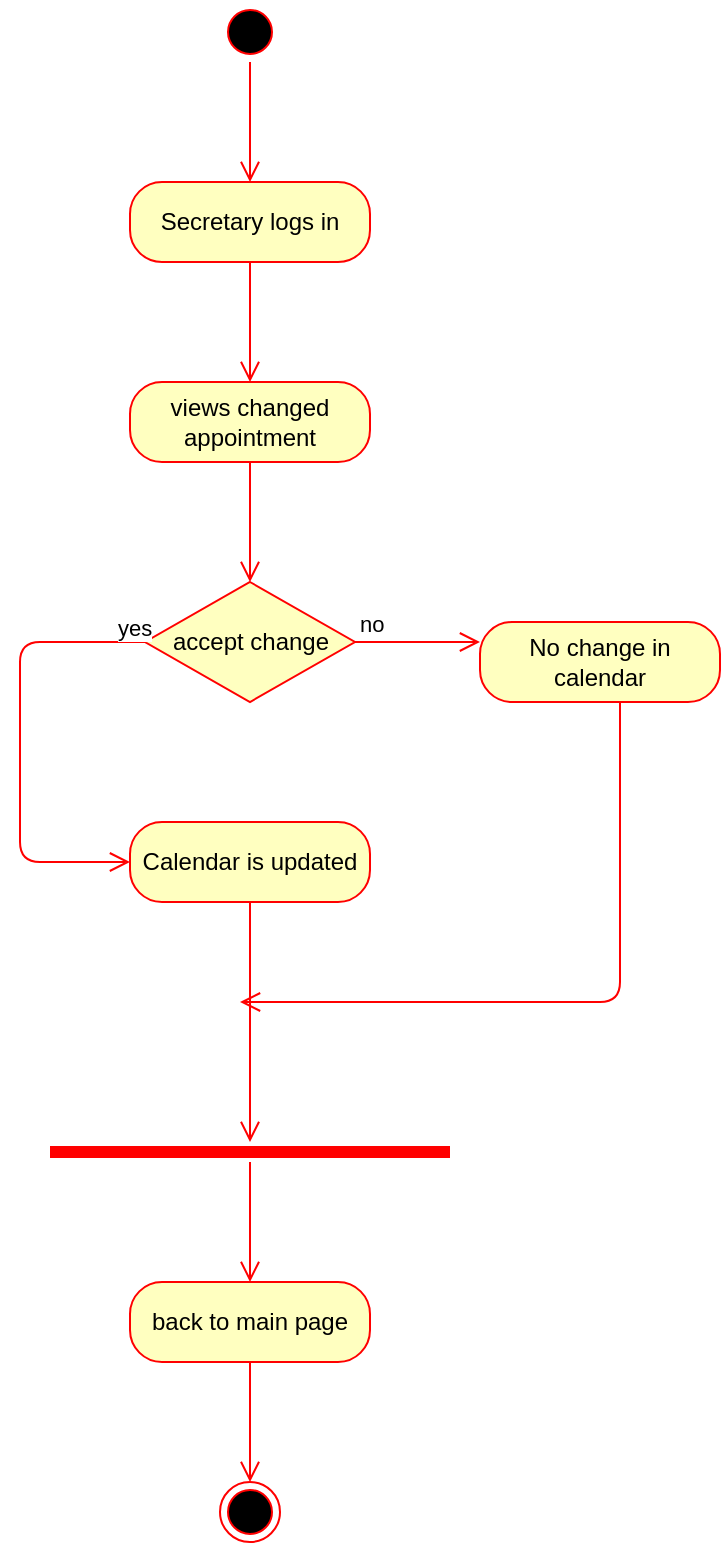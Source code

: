 <mxfile version="13.0.8" type="github"><diagram name="Page-1" id="58cdce13-f638-feb5-8d6f-7d28b1aa9fa0"><mxGraphModel dx="946" dy="597" grid="1" gridSize="10" guides="1" tooltips="1" connect="1" arrows="1" fold="1" page="1" pageScale="1" pageWidth="1100" pageHeight="850" background="#ffffff" math="0" shadow="0"><root><mxCell id="0"/><mxCell id="1" parent="0"/><mxCell id="k7cTzYz6xto3guha8eZO-1" value="" style="ellipse;html=1;shape=startState;fillColor=#000000;strokeColor=#ff0000;" parent="1" vertex="1"><mxGeometry x="430" y="30" width="30" height="30" as="geometry"/></mxCell><mxCell id="k7cTzYz6xto3guha8eZO-2" value="" style="edgeStyle=orthogonalEdgeStyle;html=1;verticalAlign=bottom;endArrow=open;endSize=8;strokeColor=#ff0000;" parent="1" source="k7cTzYz6xto3guha8eZO-1" edge="1"><mxGeometry relative="1" as="geometry"><mxPoint x="445" y="120" as="targetPoint"/></mxGeometry></mxCell><mxCell id="k7cTzYz6xto3guha8eZO-3" value="Secretary logs in" style="rounded=1;whiteSpace=wrap;html=1;arcSize=40;fontColor=#000000;fillColor=#ffffc0;strokeColor=#ff0000;" parent="1" vertex="1"><mxGeometry x="385" y="120" width="120" height="40" as="geometry"/></mxCell><mxCell id="k7cTzYz6xto3guha8eZO-4" value="" style="edgeStyle=orthogonalEdgeStyle;html=1;verticalAlign=bottom;endArrow=open;endSize=8;strokeColor=#ff0000;" parent="1" source="k7cTzYz6xto3guha8eZO-3" edge="1"><mxGeometry relative="1" as="geometry"><mxPoint x="445" y="220" as="targetPoint"/></mxGeometry></mxCell><mxCell id="k7cTzYz6xto3guha8eZO-5" value="views changed appointment" style="rounded=1;whiteSpace=wrap;html=1;arcSize=40;fontColor=#000000;fillColor=#ffffc0;strokeColor=#ff0000;" parent="1" vertex="1"><mxGeometry x="385" y="220" width="120" height="40" as="geometry"/></mxCell><mxCell id="k7cTzYz6xto3guha8eZO-6" value="" style="edgeStyle=orthogonalEdgeStyle;html=1;verticalAlign=bottom;endArrow=open;endSize=8;strokeColor=#ff0000;" parent="1" source="k7cTzYz6xto3guha8eZO-5" edge="1"><mxGeometry relative="1" as="geometry"><mxPoint x="445" y="320" as="targetPoint"/></mxGeometry></mxCell><mxCell id="k7cTzYz6xto3guha8eZO-9" value="accept change" style="rhombus;whiteSpace=wrap;html=1;fillColor=#ffffc0;strokeColor=#ff0000;" parent="1" vertex="1"><mxGeometry x="392.5" y="320" width="105" height="60" as="geometry"/></mxCell><mxCell id="k7cTzYz6xto3guha8eZO-10" value="no" style="edgeStyle=orthogonalEdgeStyle;html=1;align=left;verticalAlign=bottom;endArrow=open;endSize=8;strokeColor=#ff0000;entryX=0;entryY=0.25;entryDx=0;entryDy=0;" parent="1" source="k7cTzYz6xto3guha8eZO-9" target="k7cTzYz6xto3guha8eZO-14" edge="1"><mxGeometry x="-1" relative="1" as="geometry"><mxPoint x="580" y="340" as="targetPoint"/></mxGeometry></mxCell><mxCell id="k7cTzYz6xto3guha8eZO-11" value="yes" style="edgeStyle=orthogonalEdgeStyle;html=1;align=left;verticalAlign=top;endArrow=open;endSize=8;strokeColor=#ff0000;exitX=0;exitY=0.5;exitDx=0;exitDy=0;entryX=0;entryY=0.5;entryDx=0;entryDy=0;" parent="1" source="k7cTzYz6xto3guha8eZO-9" target="k7cTzYz6xto3guha8eZO-12" edge="1"><mxGeometry x="-0.856" y="-20" relative="1" as="geometry"><mxPoint x="380" y="460" as="targetPoint"/><mxPoint x="380" y="350" as="sourcePoint"/><Array as="points"><mxPoint x="330" y="350"/><mxPoint x="330" y="460"/></Array><mxPoint x="1" as="offset"/></mxGeometry></mxCell><mxCell id="k7cTzYz6xto3guha8eZO-12" value="Calendar is updated" style="rounded=1;whiteSpace=wrap;html=1;arcSize=40;fontColor=#000000;fillColor=#ffffc0;strokeColor=#ff0000;" parent="1" vertex="1"><mxGeometry x="385" y="440" width="120" height="40" as="geometry"/></mxCell><mxCell id="k7cTzYz6xto3guha8eZO-13" value="" style="edgeStyle=orthogonalEdgeStyle;html=1;verticalAlign=bottom;endArrow=open;endSize=8;strokeColor=#ff0000;entryX=0.5;entryY=0;entryDx=0;entryDy=0;" parent="1" source="k7cTzYz6xto3guha8eZO-12" edge="1"><mxGeometry relative="1" as="geometry"><mxPoint x="445" y="600" as="targetPoint"/></mxGeometry></mxCell><mxCell id="k7cTzYz6xto3guha8eZO-14" value="No change in calendar" style="rounded=1;whiteSpace=wrap;html=1;arcSize=40;fontColor=#000000;fillColor=#ffffc0;strokeColor=#ff0000;" parent="1" vertex="1"><mxGeometry x="560" y="340" width="120" height="40" as="geometry"/></mxCell><mxCell id="k7cTzYz6xto3guha8eZO-15" value="" style="edgeStyle=orthogonalEdgeStyle;html=1;verticalAlign=bottom;endArrow=open;endSize=8;strokeColor=#ff0000;" parent="1" source="k7cTzYz6xto3guha8eZO-14" edge="1"><mxGeometry relative="1" as="geometry"><mxPoint x="440" y="530" as="targetPoint"/><Array as="points"><mxPoint x="630" y="530"/></Array></mxGeometry></mxCell><mxCell id="pPbLRrsfgqgJNInH7Amm-1" value="" style="shape=line;html=1;strokeWidth=6;strokeColor=#ff0000;" vertex="1" parent="1"><mxGeometry x="345" y="600" width="200" height="10" as="geometry"/></mxCell><mxCell id="pPbLRrsfgqgJNInH7Amm-2" value="" style="edgeStyle=orthogonalEdgeStyle;html=1;verticalAlign=bottom;endArrow=open;endSize=8;strokeColor=#ff0000;" edge="1" source="pPbLRrsfgqgJNInH7Amm-1" parent="1"><mxGeometry relative="1" as="geometry"><mxPoint x="445" y="670" as="targetPoint"/></mxGeometry></mxCell><mxCell id="pPbLRrsfgqgJNInH7Amm-3" value="back to main page" style="rounded=1;whiteSpace=wrap;html=1;arcSize=40;fontColor=#000000;fillColor=#ffffc0;strokeColor=#ff0000;" vertex="1" parent="1"><mxGeometry x="385" y="670" width="120" height="40" as="geometry"/></mxCell><mxCell id="pPbLRrsfgqgJNInH7Amm-4" value="" style="edgeStyle=orthogonalEdgeStyle;html=1;verticalAlign=bottom;endArrow=open;endSize=8;strokeColor=#ff0000;" edge="1" source="pPbLRrsfgqgJNInH7Amm-3" parent="1"><mxGeometry relative="1" as="geometry"><mxPoint x="445" y="770" as="targetPoint"/><Array as="points"><mxPoint x="445" y="770"/></Array></mxGeometry></mxCell><mxCell id="pPbLRrsfgqgJNInH7Amm-5" value="" style="ellipse;html=1;shape=endState;fillColor=#000000;strokeColor=#ff0000;" vertex="1" parent="1"><mxGeometry x="430" y="770" width="30" height="30" as="geometry"/></mxCell></root></mxGraphModel></diagram></mxfile>